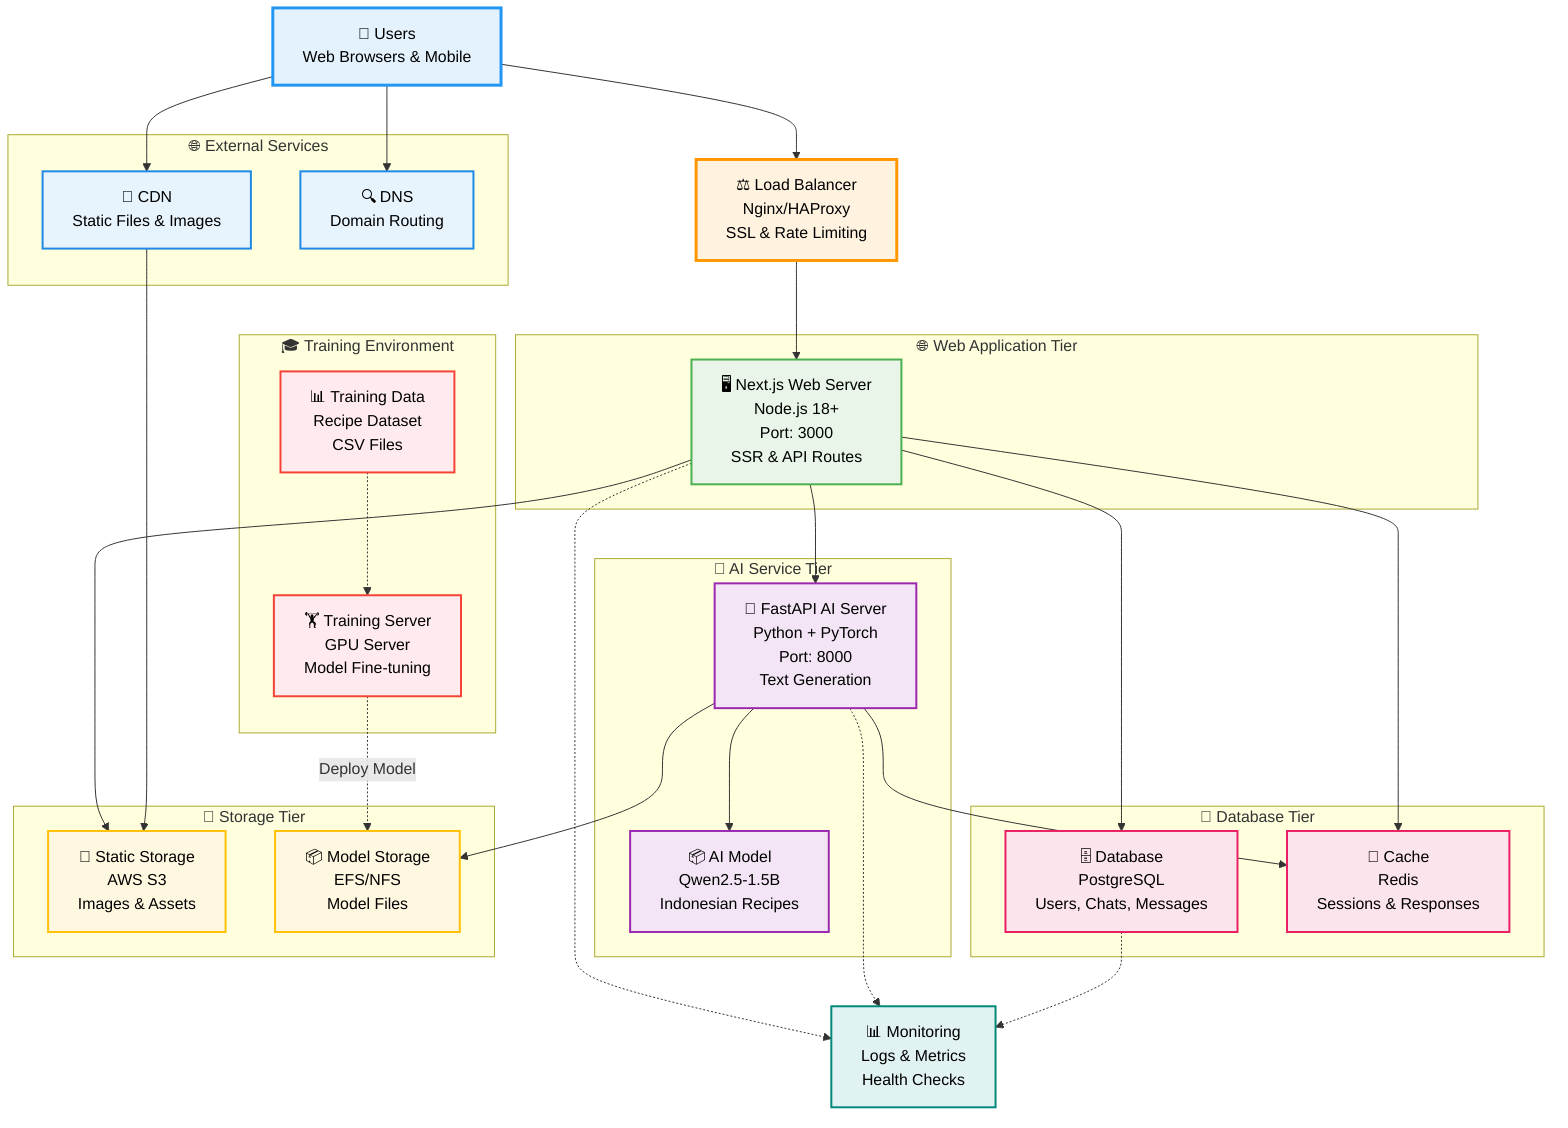 graph TB
    %% ========================================
    %% SIMPLIFIED SERVER ARCHITECTURE
    %% ========================================
    
    %% User Layer
    USERS["👥 Users<br/>Web Browsers & Mobile"]
    
    %% External Services
    subgraph "🌐 External Services"
        CDN["🚀 CDN<br/>Static Files & Images"]
        DNS["🔍 DNS<br/>Domain Routing"]
    end
    
    %% Load Balancer
    LB["⚖️ Load Balancer<br/>Nginx/HAProxy<br/>SSL & Rate Limiting"]
    
    %% Web Application
    subgraph "🌐 Web Application Tier"
        WEB["🖥️ Next.js Web Server<br/>Node.js 18+<br/>Port: 3000<br/>SSR & API Routes"]
    end
    
    %% AI API Service
    subgraph "🤖 AI Service Tier"
        API["🧠 FastAPI AI Server<br/>Python + PyTorch<br/>Port: 8000<br/>Text Generation"]
        MODEL["📦 AI Model<br/>Qwen2.5-1.5B<br/>Indonesian Recipes"]
    end
    
    %% Database Layer
    subgraph "💾 Database Tier"
        DB["🗄️ Database<br/>PostgreSQL<br/>Users, Chats, Messages"]
        CACHE["🔴 Cache<br/>Redis<br/>Sessions & Responses"]
    end
    
    %% Storage
    subgraph "📁 Storage Tier"
        STATIC["📁 Static Storage<br/>AWS S3<br/>Images & Assets"]
        MODEL_STORAGE["📦 Model Storage<br/>EFS/NFS<br/>Model Files"]
    end
    
    %% Training (Optional/Separate)
    subgraph "🎓 Training Environment"
        TRAIN["🏋️ Training Server<br/>GPU Server<br/>Model Fine-tuning"]
        DATA["📊 Training Data<br/>Recipe Dataset<br/>CSV Files"]
    end
    
    %% Basic Monitoring
    MONITOR["📊 Monitoring<br/>Logs & Metrics<br/>Health Checks"]
    
    %% ========================================
    %% CONNECTIONS
    %% ========================================
    
    %% User Flow
    USERS --> CDN
    USERS --> DNS
    USERS --> LB
    
    %% Load Balancer Distribution
    LB --> WEB
    
    %% Web to Services
    WEB --> API
    WEB --> DB
    WEB --> CACHE
    WEB --> STATIC
    
    %% AI Service
    API --> MODEL
    API --> MODEL_STORAGE
    API --> CACHE
    
    %% Training Flow (Dashed - Separate Process)
    DATA -.-> TRAIN
    TRAIN -.->|"Deploy Model"| MODEL_STORAGE
    
    %% Monitoring Connections
    WEB -.-> MONITOR
    API -.-> MONITOR
    DB -.-> MONITOR
    
    %% CDN Integration
    CDN --> STATIC
    
    %% ========================================
    %% STYLING
    %% ========================================
    
    classDef userLayer fill:#e3f2fd,stroke:#2196f3,stroke-width:3px,color:#000
    classDef external fill:#e8f4fd,stroke:#1e88e5,stroke-width:2px,color:#000
    classDef loadBalancer fill:#fff3e0,stroke:#ff9800,stroke-width:3px,color:#000
    classDef webTier fill:#e8f5e8,stroke:#4caf50,stroke-width:2px,color:#000
    classDef aiTier fill:#f3e5f5,stroke:#9c27b0,stroke-width:2px,color:#000
    classDef dataTier fill:#fce4ec,stroke:#e91e63,stroke-width:2px,color:#000
    classDef storageTier fill:#fff8e1,stroke:#ffc107,stroke-width:2px,color:#000
    classDef training fill:#ffebee,stroke:#f44336,stroke-width:2px,color:#000
    classDef monitoring fill:#e0f2f1,stroke:#00897b,stroke-width:2px,color:#000
    
    %% Apply Styles
    class USERS userLayer
    class CDN,DNS external
    class LB loadBalancer
    class WEB webTier
    class API,MODEL aiTier
    class DB,CACHE dataTier
    class STATIC,MODEL_STORAGE storageTier
    class TRAIN,DATA training
    class MONITOR monitoring